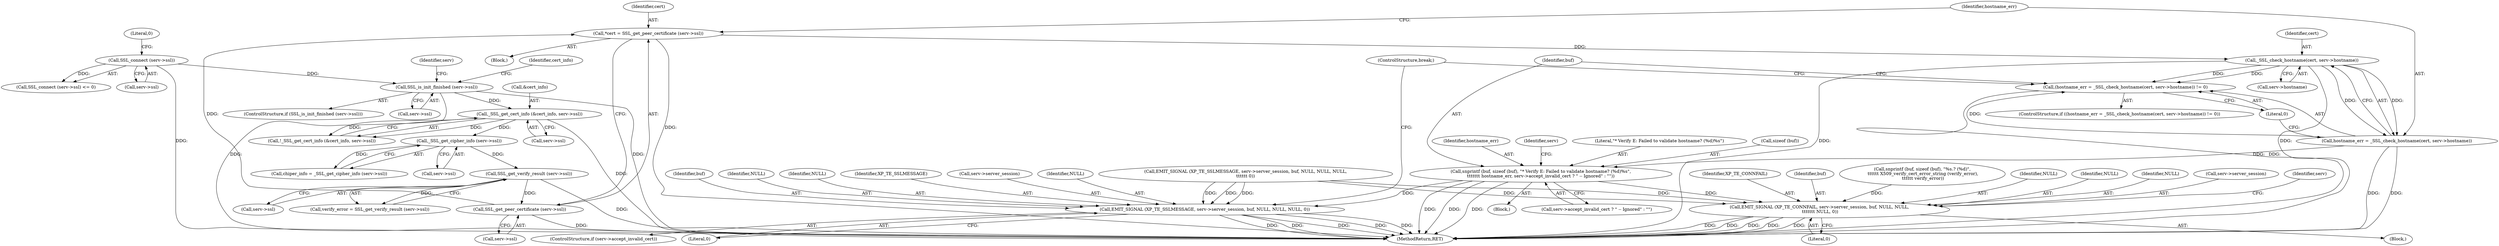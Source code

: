 digraph "0_hexchat_c9b63f7f9be01692b03fa15275135a4910a7e02d@pointer" {
"1000460" [label="(Call,_SSL_check_hostname(cert, serv->hostname))"];
"1000449" [label="(Call,*cert = SSL_get_peer_certificate (serv->ssl))"];
"1000451" [label="(Call,SSL_get_peer_certificate (serv->ssl))"];
"1000439" [label="(Call,SSL_get_verify_result (serv->ssl))"];
"1000394" [label="(Call,_SSL_get_cipher_info (serv->ssl))"];
"1000199" [label="(Call,_SSL_get_cert_info (&cert_info, serv->ssl))"];
"1000188" [label="(Call,SSL_is_init_finished (serv->ssl))"];
"1000122" [label="(Call,SSL_connect (serv->ssl))"];
"1000457" [label="(Call,(hostname_err = _SSL_check_hostname(cert, serv->hostname)) != 0)"];
"1000458" [label="(Call,hostname_err = _SSL_check_hostname(cert, serv->hostname))"];
"1000467" [label="(Call,snprintf (buf, sizeof (buf), \"* Verify E: Failed to validate hostname? (%d)%s\",\n\t\t\t\t\t\t\t hostname_err, serv->accept_invalid_cert ? \" -- Ignored\" : \"\"))"];
"1000483" [label="(Call,EMIT_SIGNAL (XP_TE_SSLMESSAGE, serv->server_session, buf, NULL, NULL, NULL, 0))"];
"1000535" [label="(Call,EMIT_SIGNAL (XP_TE_CONNFAIL, serv->server_session, buf, NULL, NULL,\n \t\t\t\t\t\t\t NULL, 0))"];
"1000200" [label="(Call,&cert_info)"];
"1000201" [label="(Identifier,cert_info)"];
"1000535" [label="(Call,EMIT_SIGNAL (XP_TE_CONNFAIL, serv->server_session, buf, NULL, NULL,\n \t\t\t\t\t\t\t NULL, 0))"];
"1000479" [label="(ControlStructure,if (serv->accept_invalid_cert))"];
"1000607" [label="(MethodReturn,RET)"];
"1000126" [label="(Literal,0)"];
"1000471" [label="(Literal,\"* Verify E: Failed to validate hostname? (%d)%s\")"];
"1000488" [label="(Identifier,buf)"];
"1000491" [label="(Identifier,NULL)"];
"1000439" [label="(Call,SSL_get_verify_result (serv->ssl))"];
"1000490" [label="(Identifier,NULL)"];
"1000492" [label="(Literal,0)"];
"1000457" [label="(Call,(hostname_err = _SSL_check_hostname(cert, serv->hostname)) != 0)"];
"1000450" [label="(Identifier,cert)"];
"1000484" [label="(Identifier,XP_TE_SSLMESSAGE)"];
"1000392" [label="(Call,chiper_info = _SSL_get_cipher_info (serv->ssl))"];
"1000188" [label="(Call,SSL_is_init_finished (serv->ssl))"];
"1000456" [label="(ControlStructure,if ((hostname_err = _SSL_check_hostname(cert, serv->hostname)) != 0))"];
"1000465" [label="(Literal,0)"];
"1000394" [label="(Call,_SSL_get_cipher_info (serv->ssl))"];
"1000469" [label="(Call,sizeof (buf))"];
"1000485" [label="(Call,serv->server_session)"];
"1000447" [label="(Block,)"];
"1000542" [label="(Identifier,NULL)"];
"1000437" [label="(Call,verify_error = SSL_get_verify_result (serv->ssl))"];
"1000541" [label="(Identifier,NULL)"];
"1000187" [label="(ControlStructure,if (SSL_is_init_finished (serv->ssl)))"];
"1000466" [label="(Block,)"];
"1000561" [label="(Identifier,serv)"];
"1000468" [label="(Identifier,buf)"];
"1000199" [label="(Call,_SSL_get_cert_info (&cert_info, serv->ssl))"];
"1000202" [label="(Call,serv->ssl)"];
"1000489" [label="(Identifier,NULL)"];
"1000483" [label="(Call,EMIT_SIGNAL (XP_TE_SSLMESSAGE, serv->server_session, buf, NULL, NULL, NULL, 0))"];
"1000495" [label="(ControlStructure,break;)"];
"1000461" [label="(Identifier,cert)"];
"1000462" [label="(Call,serv->hostname)"];
"1000452" [label="(Call,serv->ssl)"];
"1000451" [label="(Call,SSL_get_peer_certificate (serv->ssl))"];
"1000543" [label="(Identifier,NULL)"];
"1000122" [label="(Call,SSL_connect (serv->ssl))"];
"1000123" [label="(Call,serv->ssl)"];
"1000472" [label="(Identifier,hostname_err)"];
"1000427" [label="(Call,EMIT_SIGNAL (XP_TE_SSLMESSAGE, serv->server_session, buf, NULL, NULL, NULL,\n\t\t\t\t\t\t 0))"];
"1000537" [label="(Call,serv->server_session)"];
"1000546" [label="(Identifier,serv)"];
"1000395" [label="(Call,serv->ssl)"];
"1000536" [label="(Identifier,XP_TE_CONNFAIL)"];
"1000440" [label="(Call,serv->ssl)"];
"1000458" [label="(Call,hostname_err = _SSL_check_hostname(cert, serv->hostname))"];
"1000544" [label="(Literal,0)"];
"1000445" [label="(Block,)"];
"1000460" [label="(Call,_SSL_check_hostname(cert, serv->hostname))"];
"1000467" [label="(Call,snprintf (buf, sizeof (buf), \"* Verify E: Failed to validate hostname? (%d)%s\",\n\t\t\t\t\t\t\t hostname_err, serv->accept_invalid_cert ? \" -- Ignored\" : \"\"))"];
"1000540" [label="(Identifier,buf)"];
"1000481" [label="(Identifier,serv)"];
"1000121" [label="(Call,SSL_connect (serv->ssl) <= 0)"];
"1000189" [label="(Call,serv->ssl)"];
"1000459" [label="(Identifier,hostname_err)"];
"1000449" [label="(Call,*cert = SSL_get_peer_certificate (serv->ssl))"];
"1000198" [label="(Call,!_SSL_get_cert_info (&cert_info, serv->ssl))"];
"1000526" [label="(Call,snprintf (buf, sizeof (buf), \"%s.? (%d)\",\n \t\t\t\t\t\t X509_verify_cert_error_string (verify_error),\n \t\t\t\t\t\t verify_error))"];
"1000473" [label="(Call,serv->accept_invalid_cert ? \" -- Ignored\" : \"\")"];
"1000460" -> "1000458"  [label="AST: "];
"1000460" -> "1000462"  [label="CFG: "];
"1000461" -> "1000460"  [label="AST: "];
"1000462" -> "1000460"  [label="AST: "];
"1000458" -> "1000460"  [label="CFG: "];
"1000460" -> "1000607"  [label="DDG: "];
"1000460" -> "1000607"  [label="DDG: "];
"1000460" -> "1000457"  [label="DDG: "];
"1000460" -> "1000457"  [label="DDG: "];
"1000460" -> "1000458"  [label="DDG: "];
"1000460" -> "1000458"  [label="DDG: "];
"1000449" -> "1000460"  [label="DDG: "];
"1000449" -> "1000447"  [label="AST: "];
"1000449" -> "1000451"  [label="CFG: "];
"1000450" -> "1000449"  [label="AST: "];
"1000451" -> "1000449"  [label="AST: "];
"1000459" -> "1000449"  [label="CFG: "];
"1000449" -> "1000607"  [label="DDG: "];
"1000451" -> "1000449"  [label="DDG: "];
"1000451" -> "1000452"  [label="CFG: "];
"1000452" -> "1000451"  [label="AST: "];
"1000451" -> "1000607"  [label="DDG: "];
"1000439" -> "1000451"  [label="DDG: "];
"1000439" -> "1000437"  [label="AST: "];
"1000439" -> "1000440"  [label="CFG: "];
"1000440" -> "1000439"  [label="AST: "];
"1000437" -> "1000439"  [label="CFG: "];
"1000439" -> "1000607"  [label="DDG: "];
"1000439" -> "1000437"  [label="DDG: "];
"1000394" -> "1000439"  [label="DDG: "];
"1000394" -> "1000392"  [label="AST: "];
"1000394" -> "1000395"  [label="CFG: "];
"1000395" -> "1000394"  [label="AST: "];
"1000392" -> "1000394"  [label="CFG: "];
"1000394" -> "1000392"  [label="DDG: "];
"1000199" -> "1000394"  [label="DDG: "];
"1000199" -> "1000198"  [label="AST: "];
"1000199" -> "1000202"  [label="CFG: "];
"1000200" -> "1000199"  [label="AST: "];
"1000202" -> "1000199"  [label="AST: "];
"1000198" -> "1000199"  [label="CFG: "];
"1000199" -> "1000607"  [label="DDG: "];
"1000199" -> "1000198"  [label="DDG: "];
"1000199" -> "1000198"  [label="DDG: "];
"1000188" -> "1000199"  [label="DDG: "];
"1000188" -> "1000187"  [label="AST: "];
"1000188" -> "1000189"  [label="CFG: "];
"1000189" -> "1000188"  [label="AST: "];
"1000201" -> "1000188"  [label="CFG: "];
"1000561" -> "1000188"  [label="CFG: "];
"1000188" -> "1000607"  [label="DDG: "];
"1000188" -> "1000607"  [label="DDG: "];
"1000122" -> "1000188"  [label="DDG: "];
"1000122" -> "1000121"  [label="AST: "];
"1000122" -> "1000123"  [label="CFG: "];
"1000123" -> "1000122"  [label="AST: "];
"1000126" -> "1000122"  [label="CFG: "];
"1000122" -> "1000607"  [label="DDG: "];
"1000122" -> "1000121"  [label="DDG: "];
"1000457" -> "1000456"  [label="AST: "];
"1000457" -> "1000465"  [label="CFG: "];
"1000458" -> "1000457"  [label="AST: "];
"1000465" -> "1000457"  [label="AST: "];
"1000468" -> "1000457"  [label="CFG: "];
"1000495" -> "1000457"  [label="CFG: "];
"1000457" -> "1000607"  [label="DDG: "];
"1000458" -> "1000457"  [label="DDG: "];
"1000459" -> "1000458"  [label="AST: "];
"1000465" -> "1000458"  [label="CFG: "];
"1000458" -> "1000607"  [label="DDG: "];
"1000458" -> "1000607"  [label="DDG: "];
"1000458" -> "1000467"  [label="DDG: "];
"1000467" -> "1000466"  [label="AST: "];
"1000467" -> "1000473"  [label="CFG: "];
"1000468" -> "1000467"  [label="AST: "];
"1000469" -> "1000467"  [label="AST: "];
"1000471" -> "1000467"  [label="AST: "];
"1000472" -> "1000467"  [label="AST: "];
"1000473" -> "1000467"  [label="AST: "];
"1000481" -> "1000467"  [label="CFG: "];
"1000467" -> "1000607"  [label="DDG: "];
"1000467" -> "1000607"  [label="DDG: "];
"1000467" -> "1000607"  [label="DDG: "];
"1000467" -> "1000483"  [label="DDG: "];
"1000467" -> "1000535"  [label="DDG: "];
"1000483" -> "1000479"  [label="AST: "];
"1000483" -> "1000492"  [label="CFG: "];
"1000484" -> "1000483"  [label="AST: "];
"1000485" -> "1000483"  [label="AST: "];
"1000488" -> "1000483"  [label="AST: "];
"1000489" -> "1000483"  [label="AST: "];
"1000490" -> "1000483"  [label="AST: "];
"1000491" -> "1000483"  [label="AST: "];
"1000492" -> "1000483"  [label="AST: "];
"1000495" -> "1000483"  [label="CFG: "];
"1000483" -> "1000607"  [label="DDG: "];
"1000483" -> "1000607"  [label="DDG: "];
"1000483" -> "1000607"  [label="DDG: "];
"1000483" -> "1000607"  [label="DDG: "];
"1000483" -> "1000607"  [label="DDG: "];
"1000427" -> "1000483"  [label="DDG: "];
"1000427" -> "1000483"  [label="DDG: "];
"1000427" -> "1000483"  [label="DDG: "];
"1000535" -> "1000445"  [label="AST: "];
"1000535" -> "1000544"  [label="CFG: "];
"1000536" -> "1000535"  [label="AST: "];
"1000537" -> "1000535"  [label="AST: "];
"1000540" -> "1000535"  [label="AST: "];
"1000541" -> "1000535"  [label="AST: "];
"1000542" -> "1000535"  [label="AST: "];
"1000543" -> "1000535"  [label="AST: "];
"1000544" -> "1000535"  [label="AST: "];
"1000546" -> "1000535"  [label="CFG: "];
"1000535" -> "1000607"  [label="DDG: "];
"1000535" -> "1000607"  [label="DDG: "];
"1000535" -> "1000607"  [label="DDG: "];
"1000535" -> "1000607"  [label="DDG: "];
"1000535" -> "1000607"  [label="DDG: "];
"1000427" -> "1000535"  [label="DDG: "];
"1000427" -> "1000535"  [label="DDG: "];
"1000526" -> "1000535"  [label="DDG: "];
}
